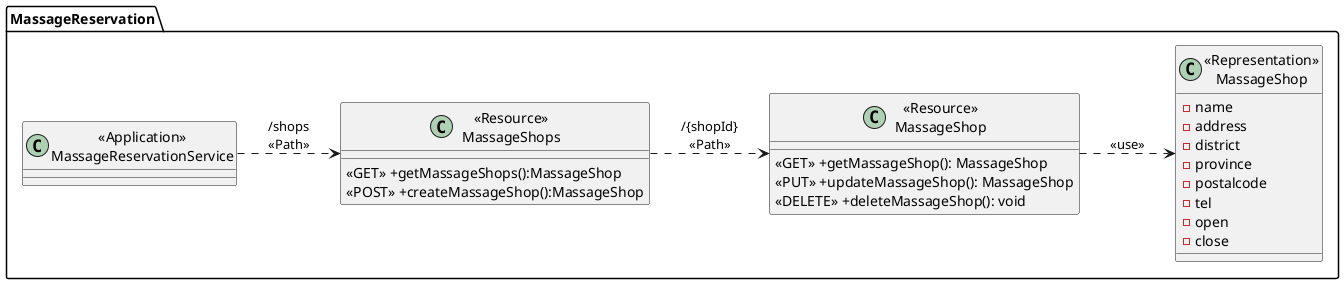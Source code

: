 @startuml
left to right direction
package "MassageReservation"{
    class "<<Application>>\nMassageReservationService" as MassageReservationService{}

    class "<<Resource>>\nMassageShops" as ResourceMassageShops{
        <<GET>> +getMassageShops():MassageShop
        <<POST>> +createMassageShop():MassageShop
    }

    class "<<Resource>>\nMassageShop" as ResourceMassageShop {
        <<GET>> +getMassageShop(): MassageShop
        <<PUT>> +updateMassageShop(): MassageShop
        <<DELETE>> +deleteMassageShop(): void
    }

    class "<<Representation>>\nMassageShop" as RepresentationMassageShop {
        -name
        -address
        -district
        -province
        -postalcode
        -tel
        -open
        -close
    }

}

MassageReservationService ..> ResourceMassageShops:"/shops\n<<Path>>"
ResourceMassageShops ..> ResourceMassageShop: "/{shopId}\n<<Path>>"
ResourceMassageShop ..> RepresentationMassageShop: "<<use>>"

@enduml
